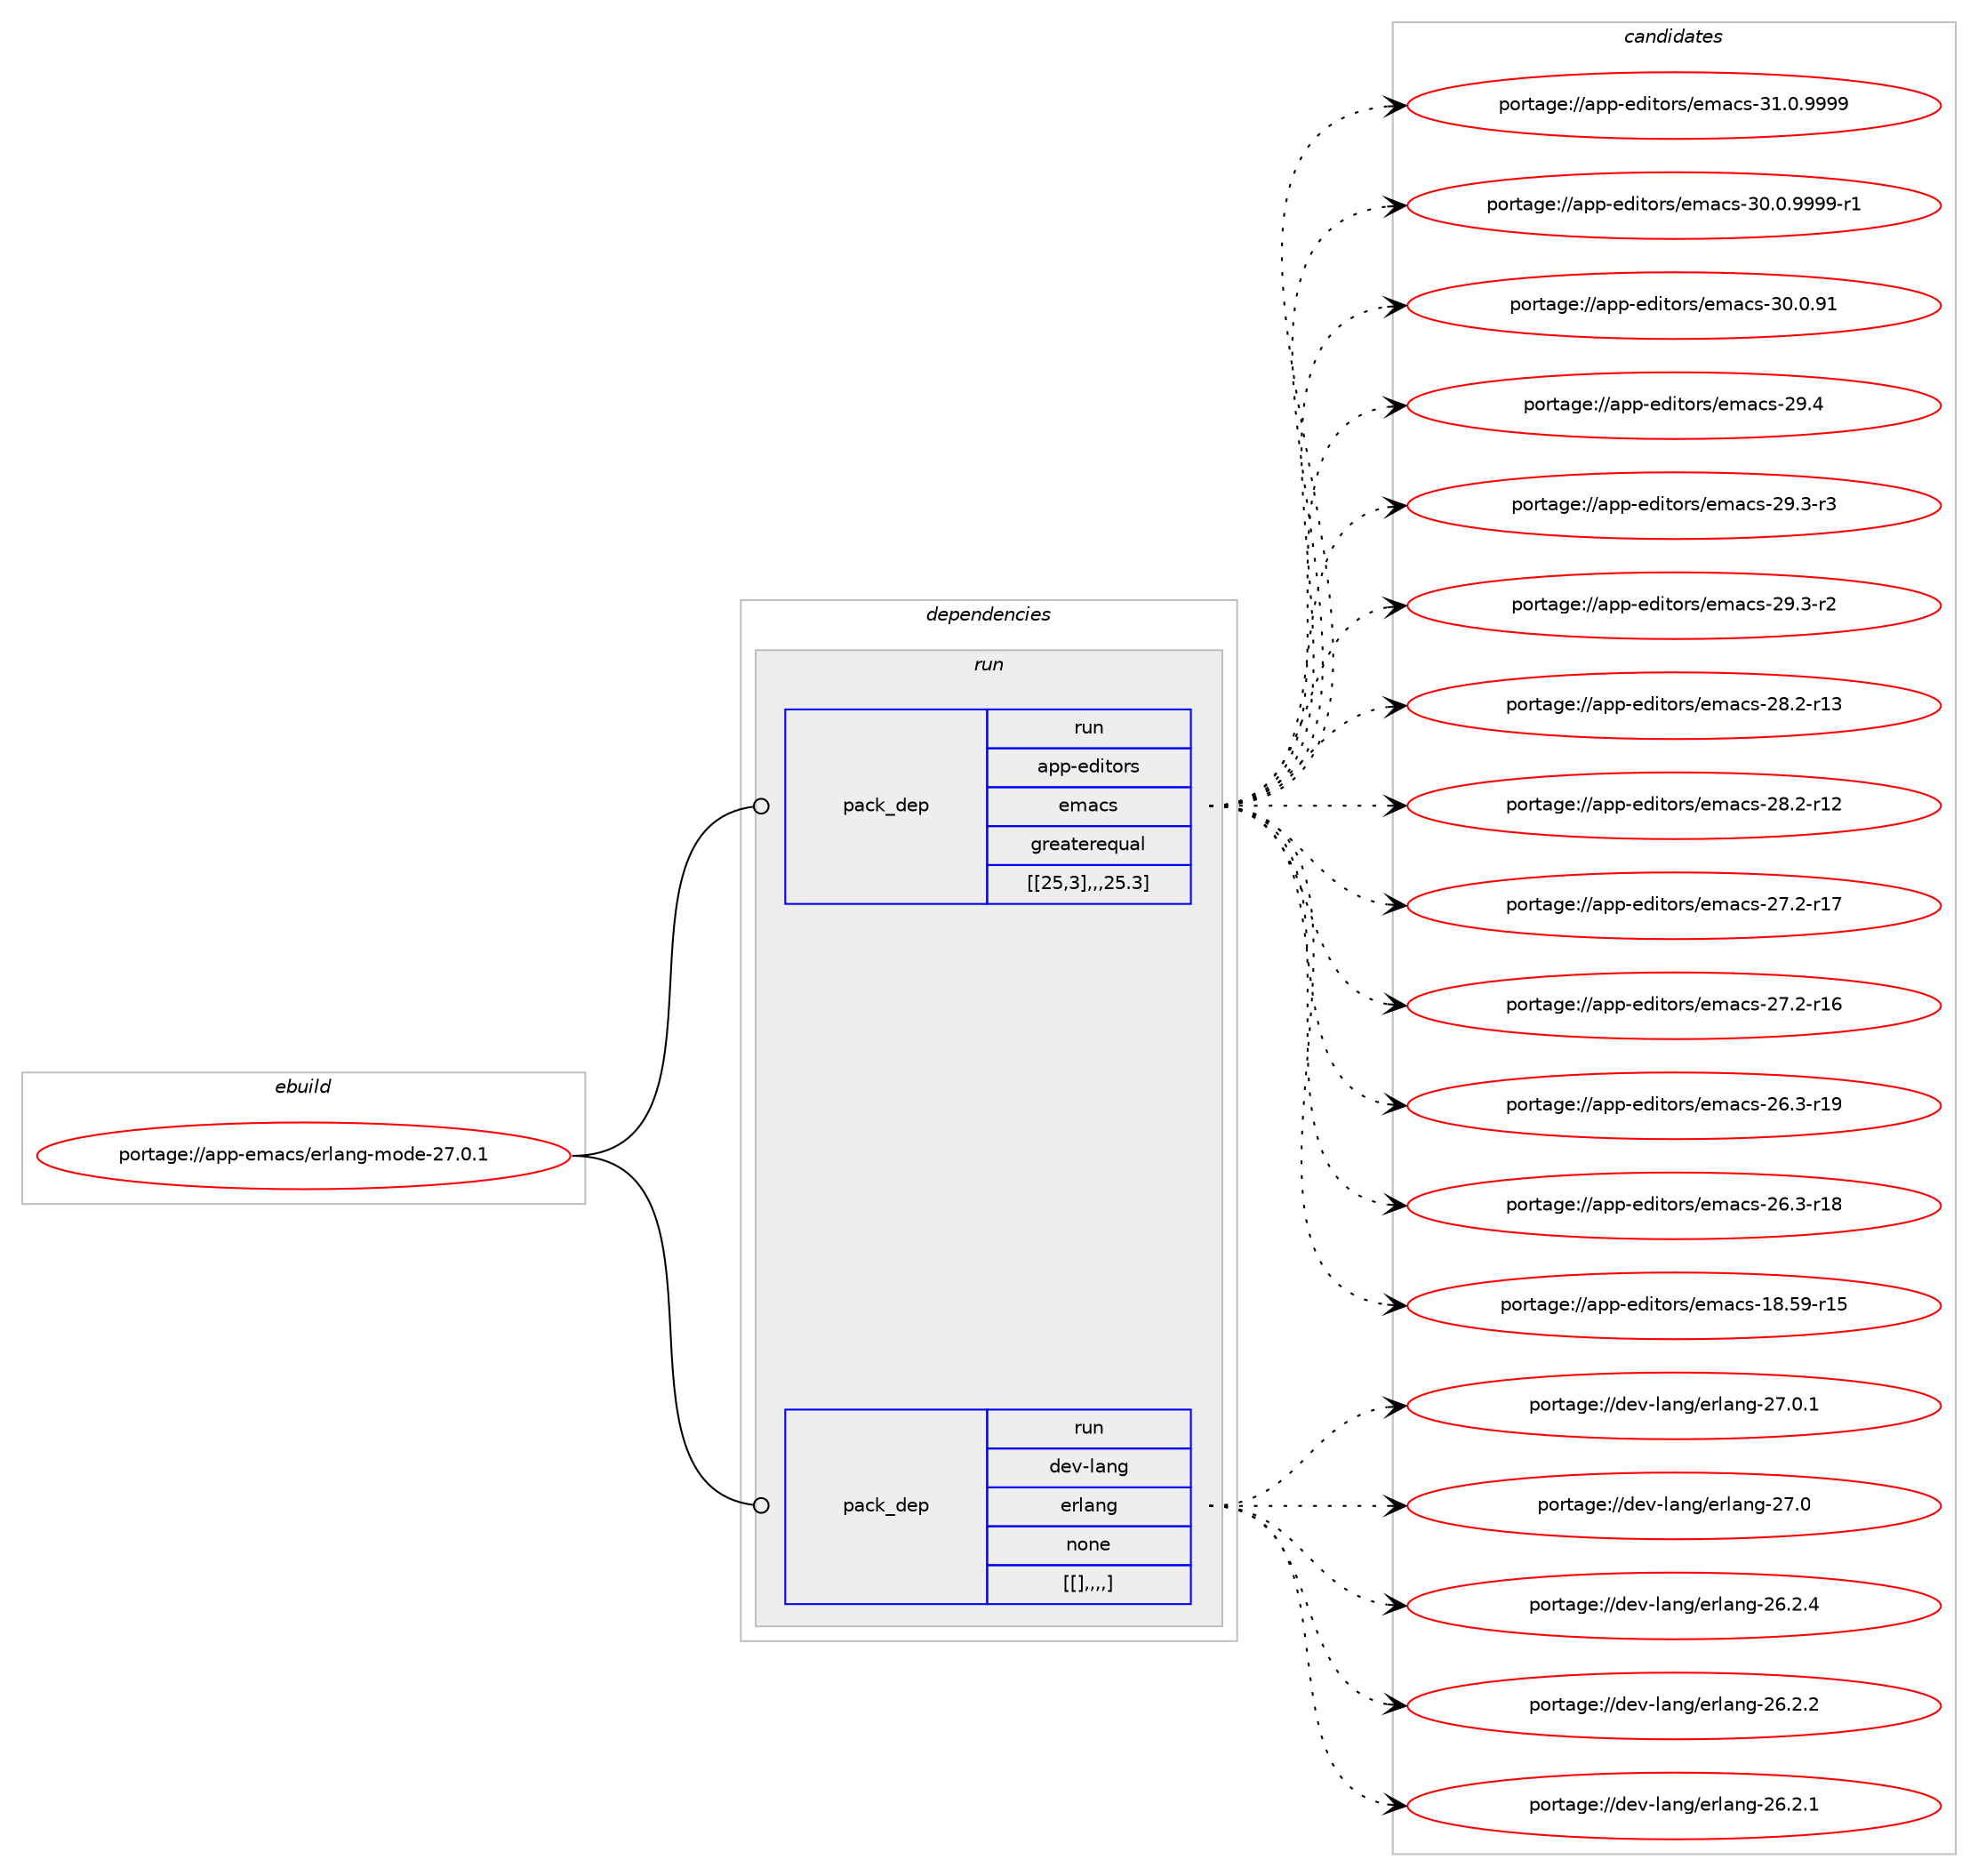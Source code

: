 digraph prolog {

# *************
# Graph options
# *************

newrank=true;
concentrate=true;
compound=true;
graph [rankdir=LR,fontname=Helvetica,fontsize=10,ranksep=1.5];#, ranksep=2.5, nodesep=0.2];
edge  [arrowhead=vee];
node  [fontname=Helvetica,fontsize=10];

# **********
# The ebuild
# **********

subgraph cluster_leftcol {
color=gray;
label=<<i>ebuild</i>>;
id [label="portage://app-emacs/erlang-mode-27.0.1", color=red, width=4, href="../app-emacs/erlang-mode-27.0.1.svg"];
}

# ****************
# The dependencies
# ****************

subgraph cluster_midcol {
color=gray;
label=<<i>dependencies</i>>;
subgraph cluster_compile {
fillcolor="#eeeeee";
style=filled;
label=<<i>compile</i>>;
}
subgraph cluster_compileandrun {
fillcolor="#eeeeee";
style=filled;
label=<<i>compile and run</i>>;
}
subgraph cluster_run {
fillcolor="#eeeeee";
style=filled;
label=<<i>run</i>>;
subgraph pack16529 {
dependency23073 [label=<<TABLE BORDER="0" CELLBORDER="1" CELLSPACING="0" CELLPADDING="4" WIDTH="220"><TR><TD ROWSPAN="6" CELLPADDING="30">pack_dep</TD></TR><TR><TD WIDTH="110">run</TD></TR><TR><TD>app-editors</TD></TR><TR><TD>emacs</TD></TR><TR><TD>greaterequal</TD></TR><TR><TD>[[25,3],,,25.3]</TD></TR></TABLE>>, shape=none, color=blue];
}
id:e -> dependency23073:w [weight=20,style="solid",arrowhead="odot"];
subgraph pack16530 {
dependency23074 [label=<<TABLE BORDER="0" CELLBORDER="1" CELLSPACING="0" CELLPADDING="4" WIDTH="220"><TR><TD ROWSPAN="6" CELLPADDING="30">pack_dep</TD></TR><TR><TD WIDTH="110">run</TD></TR><TR><TD>dev-lang</TD></TR><TR><TD>erlang</TD></TR><TR><TD>none</TD></TR><TR><TD>[[],,,,]</TD></TR></TABLE>>, shape=none, color=blue];
}
id:e -> dependency23074:w [weight=20,style="solid",arrowhead="odot"];
}
}

# **************
# The candidates
# **************

subgraph cluster_choices {
rank=same;
color=gray;
label=<<i>candidates</i>>;

subgraph choice16529 {
color=black;
nodesep=1;
choice971121124510110010511611111411547101109979911545514946484657575757 [label="portage://app-editors/emacs-31.0.9999", color=red, width=4,href="../app-editors/emacs-31.0.9999.svg"];
choice9711211245101100105116111114115471011099799115455148464846575757574511449 [label="portage://app-editors/emacs-30.0.9999-r1", color=red, width=4,href="../app-editors/emacs-30.0.9999-r1.svg"];
choice97112112451011001051161111141154710110997991154551484648465749 [label="portage://app-editors/emacs-30.0.91", color=red, width=4,href="../app-editors/emacs-30.0.91.svg"];
choice97112112451011001051161111141154710110997991154550574652 [label="portage://app-editors/emacs-29.4", color=red, width=4,href="../app-editors/emacs-29.4.svg"];
choice971121124510110010511611111411547101109979911545505746514511451 [label="portage://app-editors/emacs-29.3-r3", color=red, width=4,href="../app-editors/emacs-29.3-r3.svg"];
choice971121124510110010511611111411547101109979911545505746514511450 [label="portage://app-editors/emacs-29.3-r2", color=red, width=4,href="../app-editors/emacs-29.3-r2.svg"];
choice97112112451011001051161111141154710110997991154550564650451144951 [label="portage://app-editors/emacs-28.2-r13", color=red, width=4,href="../app-editors/emacs-28.2-r13.svg"];
choice97112112451011001051161111141154710110997991154550564650451144950 [label="portage://app-editors/emacs-28.2-r12", color=red, width=4,href="../app-editors/emacs-28.2-r12.svg"];
choice97112112451011001051161111141154710110997991154550554650451144955 [label="portage://app-editors/emacs-27.2-r17", color=red, width=4,href="../app-editors/emacs-27.2-r17.svg"];
choice97112112451011001051161111141154710110997991154550554650451144954 [label="portage://app-editors/emacs-27.2-r16", color=red, width=4,href="../app-editors/emacs-27.2-r16.svg"];
choice97112112451011001051161111141154710110997991154550544651451144957 [label="portage://app-editors/emacs-26.3-r19", color=red, width=4,href="../app-editors/emacs-26.3-r19.svg"];
choice97112112451011001051161111141154710110997991154550544651451144956 [label="portage://app-editors/emacs-26.3-r18", color=red, width=4,href="../app-editors/emacs-26.3-r18.svg"];
choice9711211245101100105116111114115471011099799115454956465357451144953 [label="portage://app-editors/emacs-18.59-r15", color=red, width=4,href="../app-editors/emacs-18.59-r15.svg"];
dependency23073:e -> choice971121124510110010511611111411547101109979911545514946484657575757:w [style=dotted,weight="100"];
dependency23073:e -> choice9711211245101100105116111114115471011099799115455148464846575757574511449:w [style=dotted,weight="100"];
dependency23073:e -> choice97112112451011001051161111141154710110997991154551484648465749:w [style=dotted,weight="100"];
dependency23073:e -> choice97112112451011001051161111141154710110997991154550574652:w [style=dotted,weight="100"];
dependency23073:e -> choice971121124510110010511611111411547101109979911545505746514511451:w [style=dotted,weight="100"];
dependency23073:e -> choice971121124510110010511611111411547101109979911545505746514511450:w [style=dotted,weight="100"];
dependency23073:e -> choice97112112451011001051161111141154710110997991154550564650451144951:w [style=dotted,weight="100"];
dependency23073:e -> choice97112112451011001051161111141154710110997991154550564650451144950:w [style=dotted,weight="100"];
dependency23073:e -> choice97112112451011001051161111141154710110997991154550554650451144955:w [style=dotted,weight="100"];
dependency23073:e -> choice97112112451011001051161111141154710110997991154550554650451144954:w [style=dotted,weight="100"];
dependency23073:e -> choice97112112451011001051161111141154710110997991154550544651451144957:w [style=dotted,weight="100"];
dependency23073:e -> choice97112112451011001051161111141154710110997991154550544651451144956:w [style=dotted,weight="100"];
dependency23073:e -> choice9711211245101100105116111114115471011099799115454956465357451144953:w [style=dotted,weight="100"];
}
subgraph choice16530 {
color=black;
nodesep=1;
choice1001011184510897110103471011141089711010345505546484649 [label="portage://dev-lang/erlang-27.0.1", color=red, width=4,href="../dev-lang/erlang-27.0.1.svg"];
choice100101118451089711010347101114108971101034550554648 [label="portage://dev-lang/erlang-27.0", color=red, width=4,href="../dev-lang/erlang-27.0.svg"];
choice1001011184510897110103471011141089711010345505446504652 [label="portage://dev-lang/erlang-26.2.4", color=red, width=4,href="../dev-lang/erlang-26.2.4.svg"];
choice1001011184510897110103471011141089711010345505446504650 [label="portage://dev-lang/erlang-26.2.2", color=red, width=4,href="../dev-lang/erlang-26.2.2.svg"];
choice1001011184510897110103471011141089711010345505446504649 [label="portage://dev-lang/erlang-26.2.1", color=red, width=4,href="../dev-lang/erlang-26.2.1.svg"];
dependency23074:e -> choice1001011184510897110103471011141089711010345505546484649:w [style=dotted,weight="100"];
dependency23074:e -> choice100101118451089711010347101114108971101034550554648:w [style=dotted,weight="100"];
dependency23074:e -> choice1001011184510897110103471011141089711010345505446504652:w [style=dotted,weight="100"];
dependency23074:e -> choice1001011184510897110103471011141089711010345505446504650:w [style=dotted,weight="100"];
dependency23074:e -> choice1001011184510897110103471011141089711010345505446504649:w [style=dotted,weight="100"];
}
}

}
